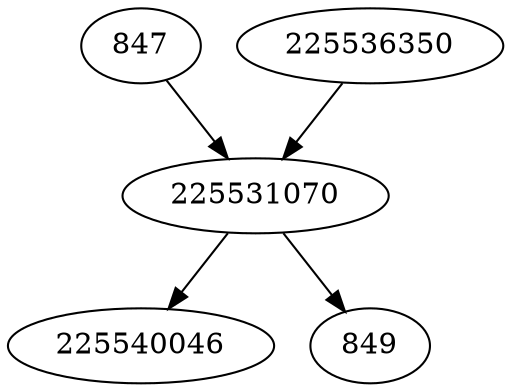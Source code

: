strict digraph  {
225540046;
847;
849;
225531070;
225536350;
847 -> 225531070;
225531070 -> 225540046;
225531070 -> 849;
225536350 -> 225531070;
}
